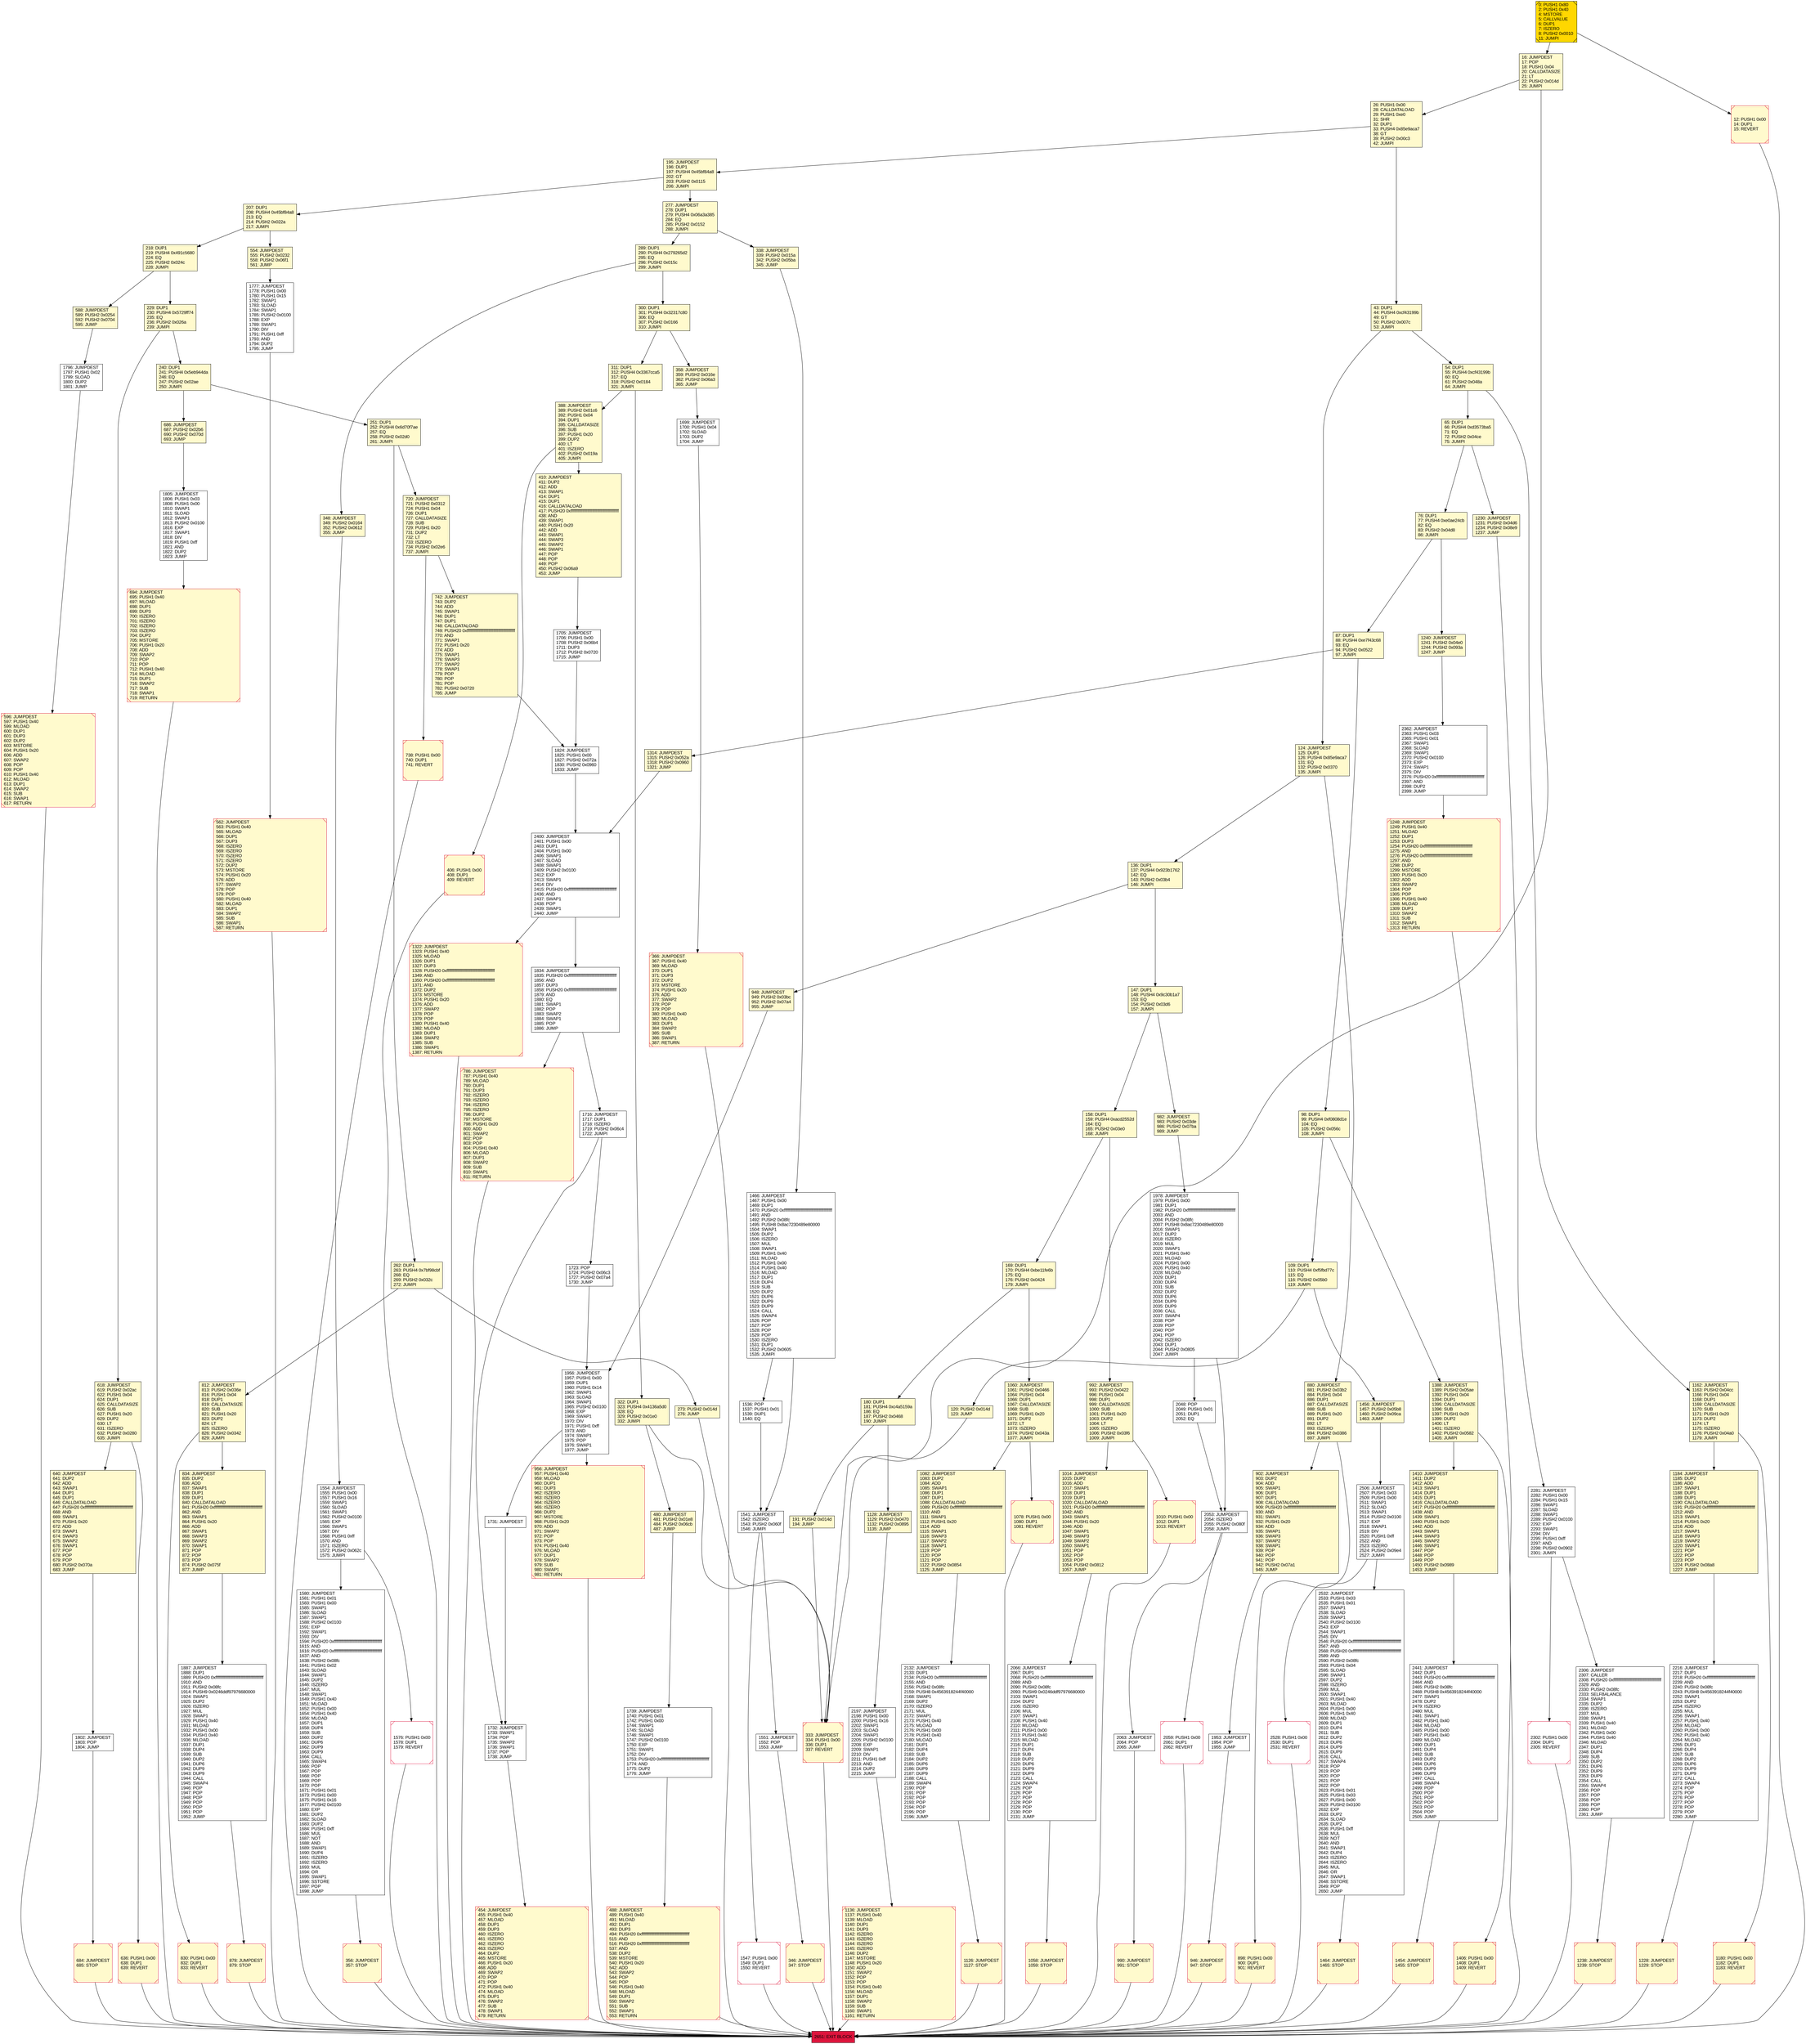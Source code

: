 digraph G {
bgcolor=transparent rankdir=UD;
node [shape=box style=filled color=black fillcolor=white fontname=arial fontcolor=black];
562 [label="562: JUMPDEST\l563: PUSH1 0x40\l565: MLOAD\l566: DUP1\l567: DUP3\l568: ISZERO\l569: ISZERO\l570: ISZERO\l571: ISZERO\l572: DUP2\l573: MSTORE\l574: PUSH1 0x20\l576: ADD\l577: SWAP2\l578: POP\l579: POP\l580: PUSH1 0x40\l582: MLOAD\l583: DUP1\l584: SWAP2\l585: SUB\l586: SWAP1\l587: RETURN\l" fillcolor=lemonchiffon shape=Msquare color=crimson ];
1731 [label="1731: JUMPDEST\l" ];
1824 [label="1824: JUMPDEST\l1825: PUSH1 0x00\l1827: PUSH2 0x072a\l1830: PUSH2 0x0960\l1833: JUMP\l" ];
26 [label="26: PUSH1 0x00\l28: CALLDATALOAD\l29: PUSH1 0xe0\l31: SHR\l32: DUP1\l33: PUSH4 0x85e9aca7\l38: GT\l39: PUSH2 0x00c3\l42: JUMPI\l" fillcolor=lemonchiffon ];
87 [label="87: DUP1\l88: PUSH4 0xe7f43c68\l93: EQ\l94: PUSH2 0x0522\l97: JUMPI\l" fillcolor=lemonchiffon ];
1536 [label="1536: POP\l1537: PUSH1 0x01\l1539: DUP1\l1540: EQ\l" ];
2048 [label="2048: POP\l2049: PUSH1 0x01\l2051: DUP1\l2052: EQ\l" ];
0 [label="0: PUSH1 0x80\l2: PUSH1 0x40\l4: MSTORE\l5: CALLVALUE\l6: DUP1\l7: ISZERO\l8: PUSH2 0x0010\l11: JUMPI\l" fillcolor=lemonchiffon shape=Msquare fillcolor=gold ];
273 [label="273: PUSH2 0x014d\l276: JUMP\l" fillcolor=lemonchiffon ];
1128 [label="1128: JUMPDEST\l1129: PUSH2 0x0470\l1132: PUSH2 0x0895\l1135: JUMP\l" fillcolor=lemonchiffon ];
218 [label="218: DUP1\l219: PUSH4 0x491c5680\l224: EQ\l225: PUSH2 0x024c\l228: JUMPI\l" fillcolor=lemonchiffon ];
1580 [label="1580: JUMPDEST\l1581: PUSH1 0x01\l1583: PUSH1 0x00\l1585: SWAP1\l1586: SLOAD\l1587: SWAP1\l1588: PUSH2 0x0100\l1591: EXP\l1592: SWAP1\l1593: DIV\l1594: PUSH20 0xffffffffffffffffffffffffffffffffffffffff\l1615: AND\l1616: PUSH20 0xffffffffffffffffffffffffffffffffffffffff\l1637: AND\l1638: PUSH2 0x08fc\l1641: PUSH1 0x02\l1643: SLOAD\l1644: SWAP1\l1645: DUP2\l1646: ISZERO\l1647: MUL\l1648: SWAP1\l1649: PUSH1 0x40\l1651: MLOAD\l1652: PUSH1 0x00\l1654: PUSH1 0x40\l1656: MLOAD\l1657: DUP1\l1658: DUP4\l1659: SUB\l1660: DUP2\l1661: DUP6\l1662: DUP9\l1663: DUP9\l1664: CALL\l1665: SWAP4\l1666: POP\l1667: POP\l1668: POP\l1669: POP\l1670: POP\l1671: PUSH1 0x01\l1673: PUSH1 0x00\l1675: PUSH1 0x16\l1677: PUSH2 0x0100\l1680: EXP\l1681: DUP2\l1682: SLOAD\l1683: DUP2\l1684: PUSH1 0xff\l1686: MUL\l1687: NOT\l1688: AND\l1689: SWAP1\l1690: DUP4\l1691: ISZERO\l1692: ISZERO\l1693: MUL\l1694: OR\l1695: SWAP1\l1696: SSTORE\l1697: POP\l1698: JUMP\l" ];
898 [label="898: PUSH1 0x00\l900: DUP1\l901: REVERT\l" fillcolor=lemonchiffon shape=Msquare color=crimson ];
946 [label="946: JUMPDEST\l947: STOP\l" fillcolor=lemonchiffon shape=Msquare color=crimson ];
1551 [label="1551: JUMPDEST\l1552: POP\l1553: JUMP\l" ];
2063 [label="2063: JUMPDEST\l2064: POP\l2065: JUMP\l" ];
1014 [label="1014: JUMPDEST\l1015: DUP2\l1016: ADD\l1017: SWAP1\l1018: DUP1\l1019: DUP1\l1020: CALLDATALOAD\l1021: PUSH20 0xffffffffffffffffffffffffffffffffffffffff\l1042: AND\l1043: SWAP1\l1044: PUSH1 0x20\l1046: ADD\l1047: SWAP1\l1048: SWAP3\l1049: SWAP2\l1050: SWAP1\l1051: POP\l1052: POP\l1053: POP\l1054: PUSH2 0x0812\l1057: JUMP\l" fillcolor=lemonchiffon ];
1887 [label="1887: JUMPDEST\l1888: DUP1\l1889: PUSH20 0xffffffffffffffffffffffffffffffffffffffff\l1910: AND\l1911: PUSH2 0x08fc\l1914: PUSH9 0x0246ddf97976680000\l1924: SWAP1\l1925: DUP2\l1926: ISZERO\l1927: MUL\l1928: SWAP1\l1929: PUSH1 0x40\l1931: MLOAD\l1932: PUSH1 0x00\l1934: PUSH1 0x40\l1936: MLOAD\l1937: DUP1\l1938: DUP4\l1939: SUB\l1940: DUP2\l1941: DUP6\l1942: DUP9\l1943: DUP9\l1944: CALL\l1945: SWAP4\l1946: POP\l1947: POP\l1948: POP\l1949: POP\l1950: POP\l1951: POP\l1952: JUMP\l" ];
1464 [label="1464: JUMPDEST\l1465: STOP\l" fillcolor=lemonchiffon shape=Msquare color=crimson ];
1802 [label="1802: JUMPDEST\l1803: POP\l1804: JUMP\l" ];
786 [label="786: JUMPDEST\l787: PUSH1 0x40\l789: MLOAD\l790: DUP1\l791: DUP3\l792: ISZERO\l793: ISZERO\l794: ISZERO\l795: ISZERO\l796: DUP2\l797: MSTORE\l798: PUSH1 0x20\l800: ADD\l801: SWAP2\l802: POP\l803: POP\l804: PUSH1 0x40\l806: MLOAD\l807: DUP1\l808: SWAP2\l809: SUB\l810: SWAP1\l811: RETURN\l" fillcolor=lemonchiffon shape=Msquare color=crimson ];
720 [label="720: JUMPDEST\l721: PUSH2 0x0312\l724: PUSH1 0x04\l726: DUP1\l727: CALLDATASIZE\l728: SUB\l729: PUSH1 0x20\l731: DUP2\l732: LT\l733: ISZERO\l734: PUSH2 0x02e6\l737: JUMPI\l" fillcolor=lemonchiffon ];
410 [label="410: JUMPDEST\l411: DUP2\l412: ADD\l413: SWAP1\l414: DUP1\l415: DUP1\l416: CALLDATALOAD\l417: PUSH20 0xffffffffffffffffffffffffffffffffffffffff\l438: AND\l439: SWAP1\l440: PUSH1 0x20\l442: ADD\l443: SWAP1\l444: SWAP3\l445: SWAP2\l446: SWAP1\l447: POP\l448: POP\l449: POP\l450: PUSH2 0x06a9\l453: JUMP\l" fillcolor=lemonchiffon ];
2132 [label="2132: JUMPDEST\l2133: DUP1\l2134: PUSH20 0xffffffffffffffffffffffffffffffffffffffff\l2155: AND\l2156: PUSH2 0x08fc\l2159: PUSH8 0x4563918244f40000\l2168: SWAP1\l2169: DUP2\l2170: ISZERO\l2171: MUL\l2172: SWAP1\l2173: PUSH1 0x40\l2175: MLOAD\l2176: PUSH1 0x00\l2178: PUSH1 0x40\l2180: MLOAD\l2181: DUP1\l2182: DUP4\l2183: SUB\l2184: DUP2\l2185: DUP6\l2186: DUP9\l2187: DUP9\l2188: CALL\l2189: SWAP4\l2190: POP\l2191: POP\l2192: POP\l2193: POP\l2194: POP\l2195: POP\l2196: JUMP\l" ];
43 [label="43: DUP1\l44: PUSH4 0xcf43199b\l49: GT\l50: PUSH2 0x007c\l53: JUMPI\l" fillcolor=lemonchiffon ];
686 [label="686: JUMPDEST\l687: PUSH2 0x02b6\l690: PUSH2 0x070d\l693: JUMP\l" fillcolor=lemonchiffon ];
406 [label="406: PUSH1 0x00\l408: DUP1\l409: REVERT\l" fillcolor=lemonchiffon shape=Msquare color=crimson ];
948 [label="948: JUMPDEST\l949: PUSH2 0x03bc\l952: PUSH2 0x07a4\l955: JUMP\l" fillcolor=lemonchiffon ];
684 [label="684: JUMPDEST\l685: STOP\l" fillcolor=lemonchiffon shape=Msquare color=crimson ];
1454 [label="1454: JUMPDEST\l1455: STOP\l" fillcolor=lemonchiffon shape=Msquare color=crimson ];
1180 [label="1180: PUSH1 0x00\l1182: DUP1\l1183: REVERT\l" fillcolor=lemonchiffon shape=Msquare color=crimson ];
2528 [label="2528: PUSH1 0x00\l2530: DUP1\l2531: REVERT\l" shape=Msquare color=crimson ];
207 [label="207: DUP1\l208: PUSH4 0x45bf84a8\l213: EQ\l214: PUSH2 0x022a\l217: JUMPI\l" fillcolor=lemonchiffon ];
388 [label="388: JUMPDEST\l389: PUSH2 0x01c6\l392: PUSH1 0x04\l394: DUP1\l395: CALLDATASIZE\l396: SUB\l397: PUSH1 0x20\l399: DUP2\l400: LT\l401: ISZERO\l402: PUSH2 0x019a\l405: JUMPI\l" fillcolor=lemonchiffon ];
1238 [label="1238: JUMPDEST\l1239: STOP\l" fillcolor=lemonchiffon shape=Msquare color=crimson ];
738 [label="738: PUSH1 0x00\l740: DUP1\l741: REVERT\l" fillcolor=lemonchiffon shape=Msquare color=crimson ];
333 [label="333: JUMPDEST\l334: PUSH1 0x00\l336: DUP1\l337: REVERT\l" fillcolor=lemonchiffon shape=Msquare color=crimson ];
990 [label="990: JUMPDEST\l991: STOP\l" fillcolor=lemonchiffon shape=Msquare color=crimson ];
880 [label="880: JUMPDEST\l881: PUSH2 0x03b2\l884: PUSH1 0x04\l886: DUP1\l887: CALLDATASIZE\l888: SUB\l889: PUSH1 0x20\l891: DUP2\l892: LT\l893: ISZERO\l894: PUSH2 0x0386\l897: JUMPI\l" fillcolor=lemonchiffon ];
1136 [label="1136: JUMPDEST\l1137: PUSH1 0x40\l1139: MLOAD\l1140: DUP1\l1141: DUP3\l1142: ISZERO\l1143: ISZERO\l1144: ISZERO\l1145: ISZERO\l1146: DUP2\l1147: MSTORE\l1148: PUSH1 0x20\l1150: ADD\l1151: SWAP2\l1152: POP\l1153: POP\l1154: PUSH1 0x40\l1156: MLOAD\l1157: DUP1\l1158: SWAP2\l1159: SUB\l1160: SWAP1\l1161: RETURN\l" fillcolor=lemonchiffon shape=Msquare color=crimson ];
1010 [label="1010: PUSH1 0x00\l1012: DUP1\l1013: REVERT\l" fillcolor=lemonchiffon shape=Msquare color=crimson ];
1230 [label="1230: JUMPDEST\l1231: PUSH2 0x04d6\l1234: PUSH2 0x08e9\l1237: JUMP\l" fillcolor=lemonchiffon ];
1739 [label="1739: JUMPDEST\l1740: PUSH1 0x01\l1742: PUSH1 0x00\l1744: SWAP1\l1745: SLOAD\l1746: SWAP1\l1747: PUSH2 0x0100\l1750: EXP\l1751: SWAP1\l1752: DIV\l1753: PUSH20 0xffffffffffffffffffffffffffffffffffffffff\l1774: AND\l1775: DUP2\l1776: JUMP\l" ];
1228 [label="1228: JUMPDEST\l1229: STOP\l" fillcolor=lemonchiffon shape=Msquare color=crimson ];
2651 [label="2651: EXIT BLOCK\l" fillcolor=crimson ];
1705 [label="1705: JUMPDEST\l1706: PUSH1 0x00\l1708: PUSH2 0x06b4\l1711: DUP3\l1712: PUSH2 0x0720\l1715: JUMP\l" ];
147 [label="147: DUP1\l148: PUSH4 0x9c30b1a7\l153: EQ\l154: PUSH2 0x03d6\l157: JUMPI\l" fillcolor=lemonchiffon ];
2302 [label="2302: PUSH1 0x00\l2304: DUP1\l2305: REVERT\l" shape=Msquare color=crimson ];
2506 [label="2506: JUMPDEST\l2507: PUSH1 0x03\l2509: PUSH1 0x00\l2511: SWAP1\l2512: SLOAD\l2513: SWAP1\l2514: PUSH2 0x0100\l2517: EXP\l2518: SWAP1\l2519: DIV\l2520: PUSH1 0xff\l2522: AND\l2523: ISZERO\l2524: PUSH2 0x09e4\l2527: JUMPI\l" ];
1716 [label="1716: JUMPDEST\l1717: DUP1\l1718: ISZERO\l1719: PUSH2 0x06c4\l1722: JUMPI\l" ];
618 [label="618: JUMPDEST\l619: PUSH2 0x02ac\l622: PUSH1 0x04\l624: DUP1\l625: CALLDATASIZE\l626: SUB\l627: PUSH1 0x20\l629: DUP2\l630: LT\l631: ISZERO\l632: PUSH2 0x0280\l635: JUMPI\l" fillcolor=lemonchiffon ];
2066 [label="2066: JUMPDEST\l2067: DUP1\l2068: PUSH20 0xffffffffffffffffffffffffffffffffffffffff\l2089: AND\l2090: PUSH2 0x08fc\l2093: PUSH9 0x0246ddf97976680000\l2103: SWAP1\l2104: DUP2\l2105: ISZERO\l2106: MUL\l2107: SWAP1\l2108: PUSH1 0x40\l2110: MLOAD\l2111: PUSH1 0x00\l2113: PUSH1 0x40\l2115: MLOAD\l2116: DUP1\l2117: DUP4\l2118: SUB\l2119: DUP2\l2120: DUP6\l2121: DUP9\l2122: DUP9\l2123: CALL\l2124: SWAP4\l2125: POP\l2126: POP\l2127: POP\l2128: POP\l2129: POP\l2130: POP\l2131: JUMP\l" ];
1777 [label="1777: JUMPDEST\l1778: PUSH1 0x00\l1780: PUSH1 0x15\l1782: SWAP1\l1783: SLOAD\l1784: SWAP1\l1785: PUSH2 0x0100\l1788: EXP\l1789: SWAP1\l1790: DIV\l1791: PUSH1 0xff\l1793: AND\l1794: DUP2\l1795: JUMP\l" ];
480 [label="480: JUMPDEST\l481: PUSH2 0x01e8\l484: PUSH2 0x06cb\l487: JUMP\l" fillcolor=lemonchiffon ];
1956 [label="1956: JUMPDEST\l1957: PUSH1 0x00\l1959: DUP1\l1960: PUSH1 0x14\l1962: SWAP1\l1963: SLOAD\l1964: SWAP1\l1965: PUSH2 0x0100\l1968: EXP\l1969: SWAP1\l1970: DIV\l1971: PUSH1 0xff\l1973: AND\l1974: SWAP1\l1975: POP\l1976: SWAP1\l1977: JUMP\l" ];
1699 [label="1699: JUMPDEST\l1700: PUSH1 0x04\l1702: SLOAD\l1703: DUP2\l1704: JUMP\l" ];
1732 [label="1732: JUMPDEST\l1733: SWAP1\l1734: POP\l1735: SWAP2\l1736: SWAP1\l1737: POP\l1738: JUMP\l" ];
1162 [label="1162: JUMPDEST\l1163: PUSH2 0x04cc\l1166: PUSH1 0x04\l1168: DUP1\l1169: CALLDATASIZE\l1170: SUB\l1171: PUSH1 0x20\l1173: DUP2\l1174: LT\l1175: ISZERO\l1176: PUSH2 0x04a0\l1179: JUMPI\l" fillcolor=lemonchiffon ];
120 [label="120: PUSH2 0x014d\l123: JUMP\l" fillcolor=lemonchiffon ];
1796 [label="1796: JUMPDEST\l1797: PUSH1 0x02\l1799: SLOAD\l1800: DUP2\l1801: JUMP\l" ];
1322 [label="1322: JUMPDEST\l1323: PUSH1 0x40\l1325: MLOAD\l1326: DUP1\l1327: DUP3\l1328: PUSH20 0xffffffffffffffffffffffffffffffffffffffff\l1349: AND\l1350: PUSH20 0xffffffffffffffffffffffffffffffffffffffff\l1371: AND\l1372: DUP2\l1373: MSTORE\l1374: PUSH1 0x20\l1376: ADD\l1377: SWAP2\l1378: POP\l1379: POP\l1380: PUSH1 0x40\l1382: MLOAD\l1383: DUP1\l1384: SWAP2\l1385: SUB\l1386: SWAP1\l1387: RETURN\l" fillcolor=lemonchiffon shape=Msquare color=crimson ];
136 [label="136: DUP1\l137: PUSH4 0x923b1762\l142: EQ\l143: PUSH2 0x03b4\l146: JUMPI\l" fillcolor=lemonchiffon ];
338 [label="338: JUMPDEST\l339: PUSH2 0x015a\l342: PUSH2 0x05ba\l345: JUMP\l" fillcolor=lemonchiffon ];
956 [label="956: JUMPDEST\l957: PUSH1 0x40\l959: MLOAD\l960: DUP1\l961: DUP3\l962: ISZERO\l963: ISZERO\l964: ISZERO\l965: ISZERO\l966: DUP2\l967: MSTORE\l968: PUSH1 0x20\l970: ADD\l971: SWAP2\l972: POP\l973: POP\l974: PUSH1 0x40\l976: MLOAD\l977: DUP1\l978: SWAP2\l979: SUB\l980: SWAP1\l981: RETURN\l" fillcolor=lemonchiffon shape=Msquare color=crimson ];
1456 [label="1456: JUMPDEST\l1457: PUSH2 0x05b8\l1460: PUSH2 0x09ca\l1463: JUMP\l" fillcolor=lemonchiffon ];
300 [label="300: DUP1\l301: PUSH4 0x32317c80\l306: EQ\l307: PUSH2 0x0166\l310: JUMPI\l" fillcolor=lemonchiffon ];
229 [label="229: DUP1\l230: PUSH4 0x5729ff74\l235: EQ\l236: PUSH2 0x026a\l239: JUMPI\l" fillcolor=lemonchiffon ];
289 [label="289: DUP1\l290: PUSH4 0x279265d2\l295: EQ\l296: PUSH2 0x015c\l299: JUMPI\l" fillcolor=lemonchiffon ];
1953 [label="1953: JUMPDEST\l1954: POP\l1955: JUMP\l" ];
348 [label="348: JUMPDEST\l349: PUSH2 0x0164\l352: PUSH2 0x0612\l355: JUMP\l" fillcolor=lemonchiffon ];
2362 [label="2362: JUMPDEST\l2363: PUSH1 0x03\l2365: PUSH1 0x01\l2367: SWAP1\l2368: SLOAD\l2369: SWAP1\l2370: PUSH2 0x0100\l2373: EXP\l2374: SWAP1\l2375: DIV\l2376: PUSH20 0xffffffffffffffffffffffffffffffffffffffff\l2397: AND\l2398: DUP2\l2399: JUMP\l" ];
1576 [label="1576: PUSH1 0x00\l1578: DUP1\l1579: REVERT\l" shape=Msquare color=crimson ];
694 [label="694: JUMPDEST\l695: PUSH1 0x40\l697: MLOAD\l698: DUP1\l699: DUP3\l700: ISZERO\l701: ISZERO\l702: ISZERO\l703: ISZERO\l704: DUP2\l705: MSTORE\l706: PUSH1 0x20\l708: ADD\l709: SWAP2\l710: POP\l711: POP\l712: PUSH1 0x40\l714: MLOAD\l715: DUP1\l716: SWAP2\l717: SUB\l718: SWAP1\l719: RETURN\l" fillcolor=lemonchiffon shape=Msquare color=crimson ];
1388 [label="1388: JUMPDEST\l1389: PUSH2 0x05ae\l1392: PUSH1 0x04\l1394: DUP1\l1395: CALLDATASIZE\l1396: SUB\l1397: PUSH1 0x20\l1399: DUP2\l1400: LT\l1401: ISZERO\l1402: PUSH2 0x0582\l1405: JUMPI\l" fillcolor=lemonchiffon ];
1060 [label="1060: JUMPDEST\l1061: PUSH2 0x0466\l1064: PUSH1 0x04\l1066: DUP1\l1067: CALLDATASIZE\l1068: SUB\l1069: PUSH1 0x20\l1071: DUP2\l1072: LT\l1073: ISZERO\l1074: PUSH2 0x043a\l1077: JUMPI\l" fillcolor=lemonchiffon ];
2532 [label="2532: JUMPDEST\l2533: PUSH1 0x03\l2535: PUSH1 0x01\l2537: SWAP1\l2538: SLOAD\l2539: SWAP1\l2540: PUSH2 0x0100\l2543: EXP\l2544: SWAP1\l2545: DIV\l2546: PUSH20 0xffffffffffffffffffffffffffffffffffffffff\l2567: AND\l2568: PUSH20 0xffffffffffffffffffffffffffffffffffffffff\l2589: AND\l2590: PUSH2 0x08fc\l2593: PUSH1 0x04\l2595: SLOAD\l2596: SWAP1\l2597: DUP2\l2598: ISZERO\l2599: MUL\l2600: SWAP1\l2601: PUSH1 0x40\l2603: MLOAD\l2604: PUSH1 0x00\l2606: PUSH1 0x40\l2608: MLOAD\l2609: DUP1\l2610: DUP4\l2611: SUB\l2612: DUP2\l2613: DUP6\l2614: DUP9\l2615: DUP9\l2616: CALL\l2617: SWAP4\l2618: POP\l2619: POP\l2620: POP\l2621: POP\l2622: POP\l2623: PUSH1 0x01\l2625: PUSH1 0x03\l2627: PUSH1 0x00\l2629: PUSH2 0x0100\l2632: EXP\l2633: DUP2\l2634: SLOAD\l2635: DUP2\l2636: PUSH1 0xff\l2638: MUL\l2639: NOT\l2640: AND\l2641: SWAP1\l2642: DUP4\l2643: ISZERO\l2644: ISZERO\l2645: MUL\l2646: OR\l2647: SWAP1\l2648: SSTORE\l2649: POP\l2650: JUMP\l" ];
1978 [label="1978: JUMPDEST\l1979: PUSH1 0x00\l1981: DUP1\l1982: PUSH20 0xffffffffffffffffffffffffffffffffffffffff\l2003: AND\l2004: PUSH2 0x08fc\l2007: PUSH8 0x8ac7230489e80000\l2016: SWAP1\l2017: DUP2\l2018: ISZERO\l2019: MUL\l2020: SWAP1\l2021: PUSH1 0x40\l2023: MLOAD\l2024: PUSH1 0x00\l2026: PUSH1 0x40\l2028: MLOAD\l2029: DUP1\l2030: DUP4\l2031: SUB\l2032: DUP2\l2033: DUP6\l2034: DUP9\l2035: DUP9\l2036: CALL\l2037: SWAP4\l2038: POP\l2039: POP\l2040: POP\l2041: POP\l2042: ISZERO\l2043: DUP1\l2044: PUSH2 0x0805\l2047: JUMPI\l" ];
554 [label="554: JUMPDEST\l555: PUSH2 0x0232\l558: PUSH2 0x06f1\l561: JUMP\l" fillcolor=lemonchiffon ];
1078 [label="1078: PUSH1 0x00\l1080: DUP1\l1081: REVERT\l" fillcolor=lemonchiffon shape=Msquare color=crimson ];
1541 [label="1541: JUMPDEST\l1542: ISZERO\l1543: PUSH2 0x060f\l1546: JUMPI\l" ];
640 [label="640: JUMPDEST\l641: DUP2\l642: ADD\l643: SWAP1\l644: DUP1\l645: DUP1\l646: CALLDATALOAD\l647: PUSH20 0xffffffffffffffffffffffffffffffffffffffff\l668: AND\l669: SWAP1\l670: PUSH1 0x20\l672: ADD\l673: SWAP1\l674: SWAP3\l675: SWAP2\l676: SWAP1\l677: POP\l678: POP\l679: POP\l680: PUSH2 0x070a\l683: JUMP\l" fillcolor=lemonchiffon ];
830 [label="830: PUSH1 0x00\l832: DUP1\l833: REVERT\l" fillcolor=lemonchiffon shape=Msquare color=crimson ];
358 [label="358: JUMPDEST\l359: PUSH2 0x016e\l362: PUSH2 0x06a3\l365: JUMP\l" fillcolor=lemonchiffon ];
1547 [label="1547: PUSH1 0x00\l1549: DUP1\l1550: REVERT\l" shape=Msquare color=crimson ];
2059 [label="2059: PUSH1 0x00\l2061: DUP1\l2062: REVERT\l" shape=Msquare color=crimson ];
12 [label="12: PUSH1 0x00\l14: DUP1\l15: REVERT\l" fillcolor=lemonchiffon shape=Msquare color=crimson ];
2281 [label="2281: JUMPDEST\l2282: PUSH1 0x00\l2284: PUSH1 0x15\l2286: SWAP1\l2287: SLOAD\l2288: SWAP1\l2289: PUSH2 0x0100\l2292: EXP\l2293: SWAP1\l2294: DIV\l2295: PUSH1 0xff\l2297: AND\l2298: PUSH2 0x0902\l2301: JUMPI\l" ];
742 [label="742: JUMPDEST\l743: DUP2\l744: ADD\l745: SWAP1\l746: DUP1\l747: DUP1\l748: CALLDATALOAD\l749: PUSH20 0xffffffffffffffffffffffffffffffffffffffff\l770: AND\l771: SWAP1\l772: PUSH1 0x20\l774: ADD\l775: SWAP1\l776: SWAP3\l777: SWAP2\l778: SWAP1\l779: POP\l780: POP\l781: POP\l782: PUSH2 0x0720\l785: JUMP\l" fillcolor=lemonchiffon ];
262 [label="262: DUP1\l263: PUSH4 0x7bf98cbf\l268: EQ\l269: PUSH2 0x032c\l272: JUMPI\l" fillcolor=lemonchiffon ];
902 [label="902: JUMPDEST\l903: DUP2\l904: ADD\l905: SWAP1\l906: DUP1\l907: DUP1\l908: CALLDATALOAD\l909: PUSH20 0xffffffffffffffffffffffffffffffffffffffff\l930: AND\l931: SWAP1\l932: PUSH1 0x20\l934: ADD\l935: SWAP1\l936: SWAP3\l937: SWAP2\l938: SWAP1\l939: POP\l940: POP\l941: POP\l942: PUSH2 0x07a1\l945: JUMP\l" fillcolor=lemonchiffon ];
982 [label="982: JUMPDEST\l983: PUSH2 0x03de\l986: PUSH2 0x07ba\l989: JUMP\l" fillcolor=lemonchiffon ];
1248 [label="1248: JUMPDEST\l1249: PUSH1 0x40\l1251: MLOAD\l1252: DUP1\l1253: DUP3\l1254: PUSH20 0xffffffffffffffffffffffffffffffffffffffff\l1275: AND\l1276: PUSH20 0xffffffffffffffffffffffffffffffffffffffff\l1297: AND\l1298: DUP2\l1299: MSTORE\l1300: PUSH1 0x20\l1302: ADD\l1303: SWAP2\l1304: POP\l1305: POP\l1306: PUSH1 0x40\l1308: MLOAD\l1309: DUP1\l1310: SWAP2\l1311: SUB\l1312: SWAP1\l1313: RETURN\l" fillcolor=lemonchiffon shape=Msquare color=crimson ];
158 [label="158: DUP1\l159: PUSH4 0xacd2552d\l164: EQ\l165: PUSH2 0x03e0\l168: JUMPI\l" fillcolor=lemonchiffon ];
812 [label="812: JUMPDEST\l813: PUSH2 0x036e\l816: PUSH1 0x04\l818: DUP1\l819: CALLDATASIZE\l820: SUB\l821: PUSH1 0x20\l823: DUP2\l824: LT\l825: ISZERO\l826: PUSH2 0x0342\l829: JUMPI\l" fillcolor=lemonchiffon ];
1466 [label="1466: JUMPDEST\l1467: PUSH1 0x00\l1469: DUP1\l1470: PUSH20 0xffffffffffffffffffffffffffffffffffffffff\l1491: AND\l1492: PUSH2 0x08fc\l1495: PUSH8 0x8ac7230489e80000\l1504: SWAP1\l1505: DUP2\l1506: ISZERO\l1507: MUL\l1508: SWAP1\l1509: PUSH1 0x40\l1511: MLOAD\l1512: PUSH1 0x00\l1514: PUSH1 0x40\l1516: MLOAD\l1517: DUP1\l1518: DUP4\l1519: SUB\l1520: DUP2\l1521: DUP6\l1522: DUP9\l1523: DUP9\l1524: CALL\l1525: SWAP4\l1526: POP\l1527: POP\l1528: POP\l1529: POP\l1530: ISZERO\l1531: DUP1\l1532: PUSH2 0x0605\l1535: JUMPI\l" ];
1058 [label="1058: JUMPDEST\l1059: STOP\l" fillcolor=lemonchiffon shape=Msquare color=crimson ];
191 [label="191: PUSH2 0x014d\l194: JUMP\l" fillcolor=lemonchiffon ];
2053 [label="2053: JUMPDEST\l2054: ISZERO\l2055: PUSH2 0x080f\l2058: JUMPI\l" ];
488 [label="488: JUMPDEST\l489: PUSH1 0x40\l491: MLOAD\l492: DUP1\l493: DUP3\l494: PUSH20 0xffffffffffffffffffffffffffffffffffffffff\l515: AND\l516: PUSH20 0xffffffffffffffffffffffffffffffffffffffff\l537: AND\l538: DUP2\l539: MSTORE\l540: PUSH1 0x20\l542: ADD\l543: SWAP2\l544: POP\l545: POP\l546: PUSH1 0x40\l548: MLOAD\l549: DUP1\l550: SWAP2\l551: SUB\l552: SWAP1\l553: RETURN\l" fillcolor=lemonchiffon shape=Msquare color=crimson ];
992 [label="992: JUMPDEST\l993: PUSH2 0x0422\l996: PUSH1 0x04\l998: DUP1\l999: CALLDATASIZE\l1000: SUB\l1001: PUSH1 0x20\l1003: DUP2\l1004: LT\l1005: ISZERO\l1006: PUSH2 0x03f6\l1009: JUMPI\l" fillcolor=lemonchiffon ];
277 [label="277: JUMPDEST\l278: DUP1\l279: PUSH4 0x06a3a385\l284: EQ\l285: PUSH2 0x0152\l288: JUMPI\l" fillcolor=lemonchiffon ];
322 [label="322: DUP1\l323: PUSH4 0x4136a5d0\l328: EQ\l329: PUSH2 0x01e0\l332: JUMPI\l" fillcolor=lemonchiffon ];
16 [label="16: JUMPDEST\l17: POP\l18: PUSH1 0x04\l20: CALLDATASIZE\l21: LT\l22: PUSH2 0x014d\l25: JUMPI\l" fillcolor=lemonchiffon ];
109 [label="109: DUP1\l110: PUSH4 0xf5fbd77c\l115: EQ\l116: PUSH2 0x05b0\l119: JUMPI\l" fillcolor=lemonchiffon ];
1314 [label="1314: JUMPDEST\l1315: PUSH2 0x052a\l1318: PUSH2 0x0960\l1321: JUMP\l" fillcolor=lemonchiffon ];
251 [label="251: DUP1\l252: PUSH4 0x6d70f7ae\l257: EQ\l258: PUSH2 0x02d0\l261: JUMPI\l" fillcolor=lemonchiffon ];
346 [label="346: JUMPDEST\l347: STOP\l" fillcolor=lemonchiffon shape=Msquare color=crimson ];
240 [label="240: DUP1\l241: PUSH4 0x5eb944da\l246: EQ\l247: PUSH2 0x02ae\l250: JUMPI\l" fillcolor=lemonchiffon ];
2216 [label="2216: JUMPDEST\l2217: DUP1\l2218: PUSH20 0xffffffffffffffffffffffffffffffffffffffff\l2239: AND\l2240: PUSH2 0x08fc\l2243: PUSH8 0x4563918244f40000\l2252: SWAP1\l2253: DUP2\l2254: ISZERO\l2255: MUL\l2256: SWAP1\l2257: PUSH1 0x40\l2259: MLOAD\l2260: PUSH1 0x00\l2262: PUSH1 0x40\l2264: MLOAD\l2265: DUP1\l2266: DUP4\l2267: SUB\l2268: DUP2\l2269: DUP6\l2270: DUP9\l2271: DUP9\l2272: CALL\l2273: SWAP4\l2274: POP\l2275: POP\l2276: POP\l2277: POP\l2278: POP\l2279: POP\l2280: JUMP\l" ];
1184 [label="1184: JUMPDEST\l1185: DUP2\l1186: ADD\l1187: SWAP1\l1188: DUP1\l1189: DUP1\l1190: CALLDATALOAD\l1191: PUSH20 0xffffffffffffffffffffffffffffffffffffffff\l1212: AND\l1213: SWAP1\l1214: PUSH1 0x20\l1216: ADD\l1217: SWAP1\l1218: SWAP3\l1219: SWAP2\l1220: SWAP1\l1221: POP\l1222: POP\l1223: POP\l1224: PUSH2 0x08a8\l1227: JUMP\l" fillcolor=lemonchiffon ];
2197 [label="2197: JUMPDEST\l2198: PUSH1 0x00\l2200: PUSH1 0x16\l2202: SWAP1\l2203: SLOAD\l2204: SWAP1\l2205: PUSH2 0x0100\l2208: EXP\l2209: SWAP1\l2210: DIV\l2211: PUSH1 0xff\l2213: AND\l2214: DUP2\l2215: JUMP\l" ];
54 [label="54: DUP1\l55: PUSH4 0xcf43199b\l60: EQ\l61: PUSH2 0x048a\l64: JUMPI\l" fillcolor=lemonchiffon ];
124 [label="124: JUMPDEST\l125: DUP1\l126: PUSH4 0x85e9aca7\l131: EQ\l132: PUSH2 0x0370\l135: JUMPI\l" fillcolor=lemonchiffon ];
76 [label="76: DUP1\l77: PUSH4 0xe0ae24cb\l82: EQ\l83: PUSH2 0x04d8\l86: JUMPI\l" fillcolor=lemonchiffon ];
195 [label="195: JUMPDEST\l196: DUP1\l197: PUSH4 0x45bf84a8\l202: GT\l203: PUSH2 0x0115\l206: JUMPI\l" fillcolor=lemonchiffon ];
366 [label="366: JUMPDEST\l367: PUSH1 0x40\l369: MLOAD\l370: DUP1\l371: DUP3\l372: DUP2\l373: MSTORE\l374: PUSH1 0x20\l376: ADD\l377: SWAP2\l378: POP\l379: POP\l380: PUSH1 0x40\l382: MLOAD\l383: DUP1\l384: SWAP2\l385: SUB\l386: SWAP1\l387: RETURN\l" fillcolor=lemonchiffon shape=Msquare color=crimson ];
636 [label="636: PUSH1 0x00\l638: DUP1\l639: REVERT\l" fillcolor=lemonchiffon shape=Msquare color=crimson ];
1406 [label="1406: PUSH1 0x00\l1408: DUP1\l1409: REVERT\l" fillcolor=lemonchiffon shape=Msquare color=crimson ];
98 [label="98: DUP1\l99: PUSH4 0xf0808d1e\l104: EQ\l105: PUSH2 0x056c\l108: JUMPI\l" fillcolor=lemonchiffon ];
169 [label="169: DUP1\l170: PUSH4 0xbe11fe6b\l175: EQ\l176: PUSH2 0x0424\l179: JUMPI\l" fillcolor=lemonchiffon ];
1082 [label="1082: JUMPDEST\l1083: DUP2\l1084: ADD\l1085: SWAP1\l1086: DUP1\l1087: DUP1\l1088: CALLDATALOAD\l1089: PUSH20 0xffffffffffffffffffffffffffffffffffffffff\l1110: AND\l1111: SWAP1\l1112: PUSH1 0x20\l1114: ADD\l1115: SWAP1\l1116: SWAP3\l1117: SWAP2\l1118: SWAP1\l1119: POP\l1120: POP\l1121: POP\l1122: PUSH2 0x0854\l1125: JUMP\l" fillcolor=lemonchiffon ];
65 [label="65: DUP1\l66: PUSH4 0xd3573ba5\l71: EQ\l72: PUSH2 0x04ce\l75: JUMPI\l" fillcolor=lemonchiffon ];
588 [label="588: JUMPDEST\l589: PUSH2 0x0254\l592: PUSH2 0x0704\l595: JUMP\l" fillcolor=lemonchiffon ];
1240 [label="1240: JUMPDEST\l1241: PUSH2 0x04e0\l1244: PUSH2 0x093a\l1247: JUMP\l" fillcolor=lemonchiffon ];
596 [label="596: JUMPDEST\l597: PUSH1 0x40\l599: MLOAD\l600: DUP1\l601: DUP3\l602: DUP2\l603: MSTORE\l604: PUSH1 0x20\l606: ADD\l607: SWAP2\l608: POP\l609: POP\l610: PUSH1 0x40\l612: MLOAD\l613: DUP1\l614: SWAP2\l615: SUB\l616: SWAP1\l617: RETURN\l" fillcolor=lemonchiffon shape=Msquare color=crimson ];
1554 [label="1554: JUMPDEST\l1555: PUSH1 0x00\l1557: PUSH1 0x16\l1559: SWAP1\l1560: SLOAD\l1561: SWAP1\l1562: PUSH2 0x0100\l1565: EXP\l1566: SWAP1\l1567: DIV\l1568: PUSH1 0xff\l1570: AND\l1571: ISZERO\l1572: PUSH2 0x062c\l1575: JUMPI\l" ];
1805 [label="1805: JUMPDEST\l1806: PUSH1 0x03\l1808: PUSH1 0x00\l1810: SWAP1\l1811: SLOAD\l1812: SWAP1\l1813: PUSH2 0x0100\l1816: EXP\l1817: SWAP1\l1818: DIV\l1819: PUSH1 0xff\l1821: AND\l1822: DUP2\l1823: JUMP\l" ];
2441 [label="2441: JUMPDEST\l2442: DUP1\l2443: PUSH20 0xffffffffffffffffffffffffffffffffffffffff\l2464: AND\l2465: PUSH2 0x08fc\l2468: PUSH8 0x4563918244f40000\l2477: SWAP1\l2478: DUP2\l2479: ISZERO\l2480: MUL\l2481: SWAP1\l2482: PUSH1 0x40\l2484: MLOAD\l2485: PUSH1 0x00\l2487: PUSH1 0x40\l2489: MLOAD\l2490: DUP1\l2491: DUP4\l2492: SUB\l2493: DUP2\l2494: DUP6\l2495: DUP9\l2496: DUP9\l2497: CALL\l2498: SWAP4\l2499: POP\l2500: POP\l2501: POP\l2502: POP\l2503: POP\l2504: POP\l2505: JUMP\l" ];
1410 [label="1410: JUMPDEST\l1411: DUP2\l1412: ADD\l1413: SWAP1\l1414: DUP1\l1415: DUP1\l1416: CALLDATALOAD\l1417: PUSH20 0xffffffffffffffffffffffffffffffffffffffff\l1438: AND\l1439: SWAP1\l1440: PUSH1 0x20\l1442: ADD\l1443: SWAP1\l1444: SWAP3\l1445: SWAP2\l1446: SWAP1\l1447: POP\l1448: POP\l1449: POP\l1450: PUSH2 0x0989\l1453: JUMP\l" fillcolor=lemonchiffon ];
1723 [label="1723: POP\l1724: PUSH2 0x06c3\l1727: PUSH2 0x07a4\l1730: JUMP\l" ];
356 [label="356: JUMPDEST\l357: STOP\l" fillcolor=lemonchiffon shape=Msquare color=crimson ];
1126 [label="1126: JUMPDEST\l1127: STOP\l" fillcolor=lemonchiffon shape=Msquare color=crimson ];
2400 [label="2400: JUMPDEST\l2401: PUSH1 0x00\l2403: DUP1\l2404: PUSH1 0x00\l2406: SWAP1\l2407: SLOAD\l2408: SWAP1\l2409: PUSH2 0x0100\l2412: EXP\l2413: SWAP1\l2414: DIV\l2415: PUSH20 0xffffffffffffffffffffffffffffffffffffffff\l2436: AND\l2437: SWAP1\l2438: POP\l2439: SWAP1\l2440: JUMP\l" ];
180 [label="180: DUP1\l181: PUSH4 0xc4a5159a\l186: EQ\l187: PUSH2 0x0468\l190: JUMPI\l" fillcolor=lemonchiffon ];
311 [label="311: DUP1\l312: PUSH4 0x3367cca5\l317: EQ\l318: PUSH2 0x0184\l321: JUMPI\l" fillcolor=lemonchiffon ];
454 [label="454: JUMPDEST\l455: PUSH1 0x40\l457: MLOAD\l458: DUP1\l459: DUP3\l460: ISZERO\l461: ISZERO\l462: ISZERO\l463: ISZERO\l464: DUP2\l465: MSTORE\l466: PUSH1 0x20\l468: ADD\l469: SWAP2\l470: POP\l471: POP\l472: PUSH1 0x40\l474: MLOAD\l475: DUP1\l476: SWAP2\l477: SUB\l478: SWAP1\l479: RETURN\l" fillcolor=lemonchiffon shape=Msquare color=crimson ];
834 [label="834: JUMPDEST\l835: DUP2\l836: ADD\l837: SWAP1\l838: DUP1\l839: DUP1\l840: CALLDATALOAD\l841: PUSH20 0xffffffffffffffffffffffffffffffffffffffff\l862: AND\l863: SWAP1\l864: PUSH1 0x20\l866: ADD\l867: SWAP1\l868: SWAP3\l869: SWAP2\l870: SWAP1\l871: POP\l872: POP\l873: POP\l874: PUSH2 0x075f\l877: JUMP\l" fillcolor=lemonchiffon ];
878 [label="878: JUMPDEST\l879: STOP\l" fillcolor=lemonchiffon shape=Msquare color=crimson ];
2306 [label="2306: JUMPDEST\l2307: CALLER\l2308: PUSH20 0xffffffffffffffffffffffffffffffffffffffff\l2329: AND\l2330: PUSH2 0x08fc\l2333: SELFBALANCE\l2334: SWAP1\l2335: DUP2\l2336: ISZERO\l2337: MUL\l2338: SWAP1\l2339: PUSH1 0x40\l2341: MLOAD\l2342: PUSH1 0x00\l2344: PUSH1 0x40\l2346: MLOAD\l2347: DUP1\l2348: DUP4\l2349: SUB\l2350: DUP2\l2351: DUP6\l2352: DUP9\l2353: DUP9\l2354: CALL\l2355: SWAP4\l2356: POP\l2357: POP\l2358: POP\l2359: POP\l2360: POP\l2361: JUMP\l" ];
1834 [label="1834: JUMPDEST\l1835: PUSH20 0xffffffffffffffffffffffffffffffffffffffff\l1856: AND\l1857: DUP3\l1858: PUSH20 0xffffffffffffffffffffffffffffffffffffffff\l1879: AND\l1880: EQ\l1881: SWAP1\l1882: POP\l1883: SWAP2\l1884: SWAP1\l1885: POP\l1886: JUMP\l" ];
240 -> 251;
289 -> 348;
1410 -> 2441;
1228 -> 2651;
262 -> 812;
289 -> 300;
1060 -> 1078;
2302 -> 2651;
1010 -> 2651;
158 -> 992;
2400 -> 1834;
1716 -> 1732;
2053 -> 2059;
990 -> 2651;
333 -> 2651;
169 -> 180;
1802 -> 684;
1136 -> 2651;
738 -> 2651;
1238 -> 2651;
2528 -> 2651;
195 -> 277;
1184 -> 2216;
136 -> 147;
1322 -> 2651;
26 -> 43;
2506 -> 2528;
982 -> 1978;
98 -> 109;
300 -> 358;
812 -> 830;
1466 -> 1541;
1978 -> 2053;
54 -> 65;
1541 -> 1547;
311 -> 322;
902 -> 1953;
120 -> 333;
2362 -> 1248;
480 -> 1739;
65 -> 76;
76 -> 1240;
1314 -> 2400;
180 -> 191;
277 -> 289;
136 -> 948;
109 -> 1456;
1705 -> 1824;
229 -> 240;
1162 -> 1180;
812 -> 834;
1388 -> 1406;
1014 -> 2066;
273 -> 333;
948 -> 1956;
562 -> 2651;
2281 -> 2306;
158 -> 169;
207 -> 218;
1554 -> 1576;
1454 -> 2651;
1731 -> 1732;
2063 -> 990;
684 -> 2651;
1805 -> 694;
1956 -> 1731;
1180 -> 2651;
1777 -> 562;
406 -> 2651;
348 -> 1554;
410 -> 1705;
880 -> 898;
1240 -> 2362;
169 -> 1060;
98 -> 1388;
388 -> 410;
720 -> 738;
300 -> 311;
388 -> 406;
786 -> 2651;
1060 -> 1082;
1464 -> 2651;
898 -> 2651;
946 -> 2651;
251 -> 262;
1388 -> 1410;
16 -> 333;
1536 -> 1541;
1406 -> 2651;
1723 -> 1956;
366 -> 2651;
636 -> 2651;
322 -> 333;
1716 -> 1723;
1978 -> 2048;
2400 -> 1322;
2053 -> 2063;
346 -> 2651;
1732 -> 454;
992 -> 1014;
2216 -> 1228;
2197 -> 1136;
218 -> 229;
124 -> 880;
195 -> 207;
720 -> 742;
1834 -> 1716;
588 -> 1796;
1796 -> 596;
1953 -> 946;
454 -> 2651;
878 -> 2651;
2048 -> 2053;
1162 -> 1184;
54 -> 1162;
322 -> 480;
124 -> 136;
262 -> 273;
1126 -> 2651;
356 -> 2651;
1466 -> 1536;
65 -> 1230;
1541 -> 1551;
1699 -> 366;
640 -> 1802;
0 -> 12;
311 -> 388;
109 -> 120;
618 -> 636;
742 -> 1824;
2306 -> 1238;
596 -> 2651;
277 -> 338;
2532 -> 1464;
2132 -> 1126;
830 -> 2651;
358 -> 1699;
338 -> 1466;
1554 -> 1580;
1078 -> 2651;
26 -> 195;
1128 -> 2197;
76 -> 87;
1580 -> 356;
1834 -> 786;
2066 -> 1058;
0 -> 16;
694 -> 2651;
834 -> 1887;
1887 -> 878;
1576 -> 2651;
2441 -> 1454;
1082 -> 2132;
207 -> 554;
686 -> 1805;
956 -> 2651;
87 -> 1314;
16 -> 26;
488 -> 2651;
229 -> 618;
1824 -> 2400;
43 -> 54;
43 -> 124;
1456 -> 2506;
1551 -> 346;
1248 -> 2651;
147 -> 158;
1956 -> 956;
1739 -> 488;
147 -> 982;
180 -> 1128;
992 -> 1010;
1058 -> 2651;
1547 -> 2651;
2059 -> 2651;
2281 -> 2302;
2506 -> 2532;
554 -> 1777;
12 -> 2651;
87 -> 98;
240 -> 686;
1230 -> 2281;
218 -> 588;
618 -> 640;
251 -> 720;
880 -> 902;
191 -> 333;
}